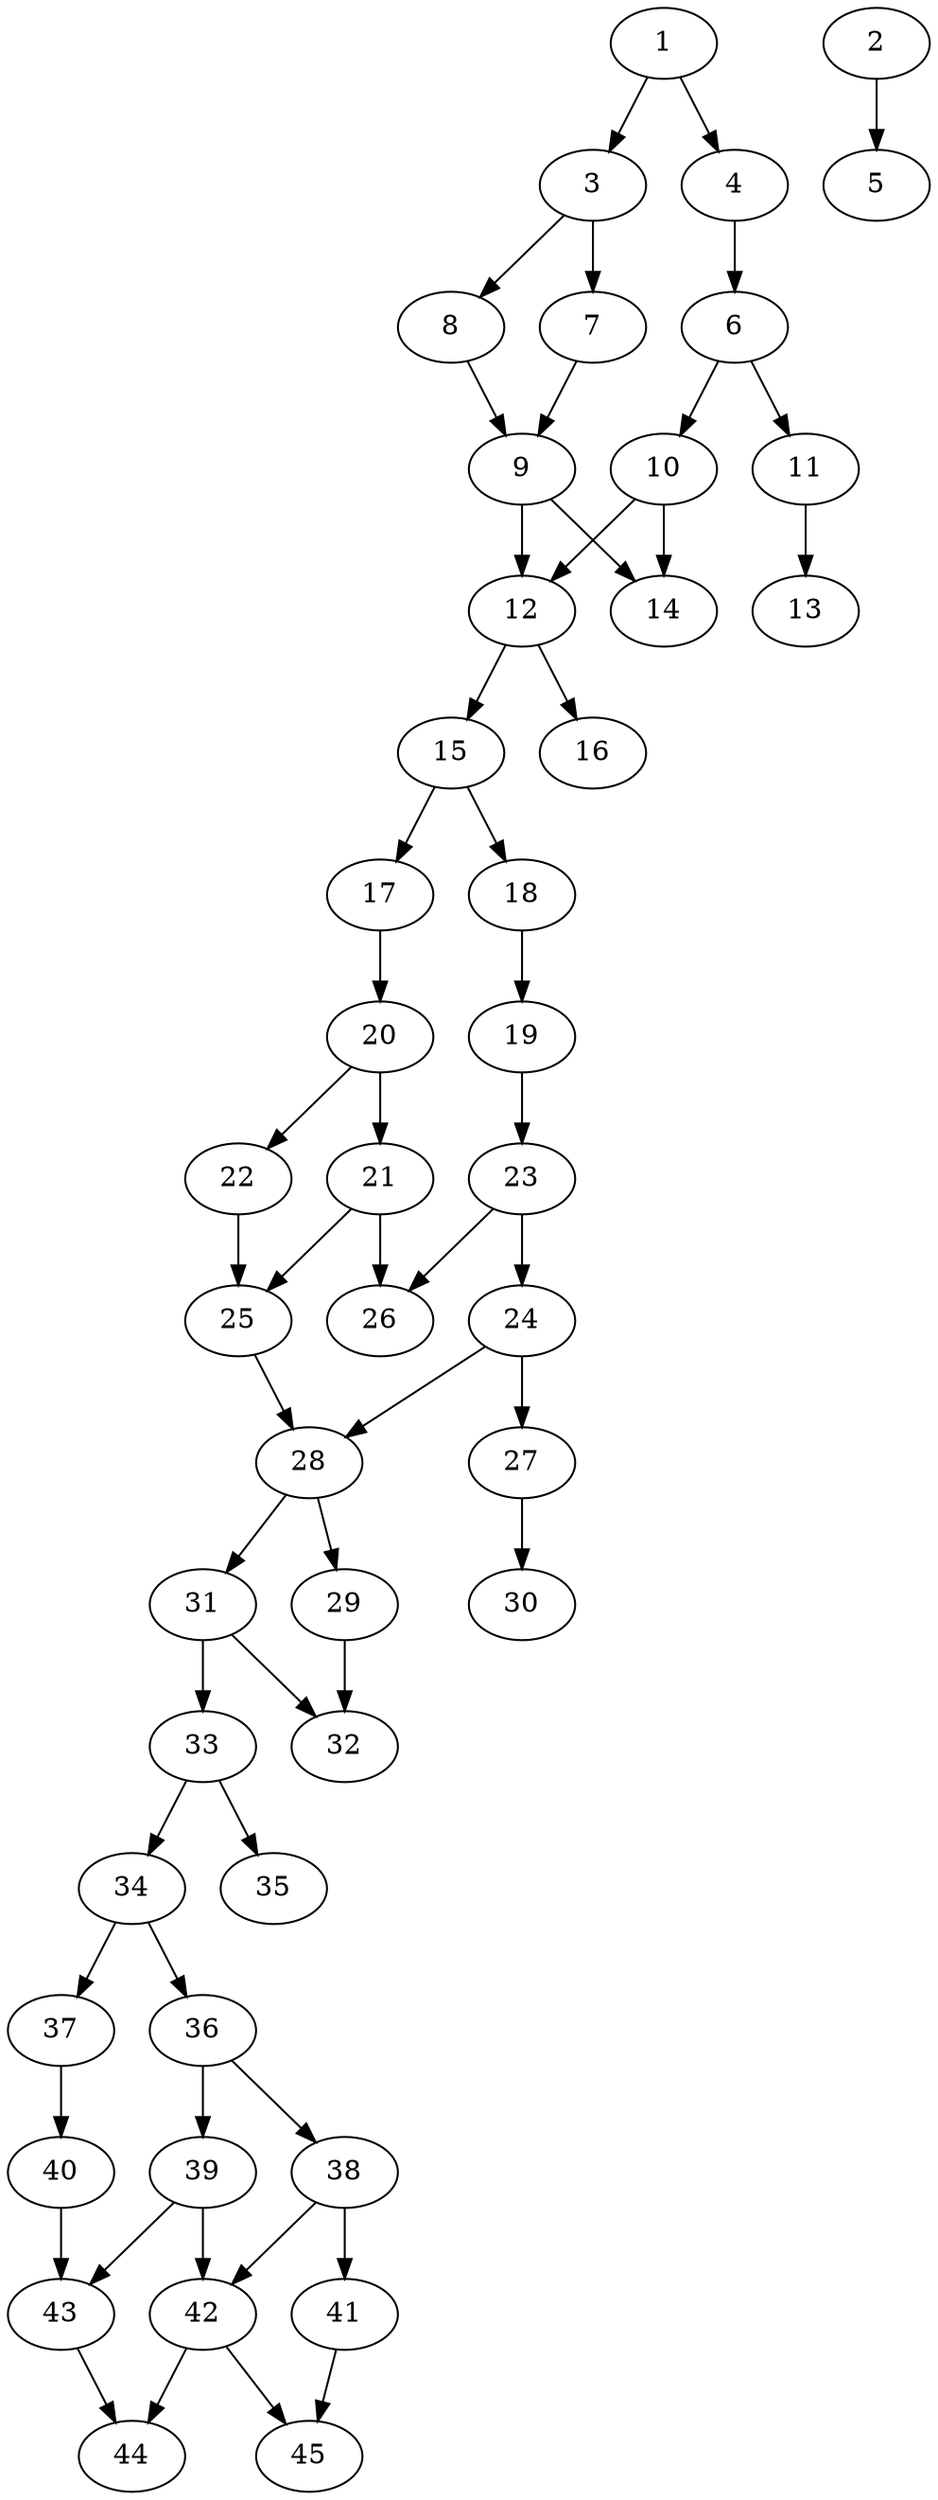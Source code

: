 // DAG automatically generated by daggen at Thu Oct  3 14:07:23 2019
// ./daggen --dot -n 45 --ccr 0.4 --fat 0.3 --regular 0.7 --density 0.5 --mindata 5242880 --maxdata 52428800 
digraph G {
  1 [size="120079360", alpha="0.05", expect_size="48031744"] 
  1 -> 3 [size ="48031744"]
  1 -> 4 [size ="48031744"]
  2 [size="124372480", alpha="0.09", expect_size="49748992"] 
  2 -> 5 [size ="49748992"]
  3 [size="38220800", alpha="0.17", expect_size="15288320"] 
  3 -> 7 [size ="15288320"]
  3 -> 8 [size ="15288320"]
  4 [size="57848320", alpha="0.06", expect_size="23139328"] 
  4 -> 6 [size ="23139328"]
  5 [size="112189440", alpha="0.04", expect_size="44875776"] 
  6 [size="57356800", alpha="0.15", expect_size="22942720"] 
  6 -> 10 [size ="22942720"]
  6 -> 11 [size ="22942720"]
  7 [size="108705280", alpha="0.04", expect_size="43482112"] 
  7 -> 9 [size ="43482112"]
  8 [size="97822720", alpha="0.09", expect_size="39129088"] 
  8 -> 9 [size ="39129088"]
  9 [size="78963200", alpha="0.18", expect_size="31585280"] 
  9 -> 12 [size ="31585280"]
  9 -> 14 [size ="31585280"]
  10 [size="100800000", alpha="0.14", expect_size="40320000"] 
  10 -> 12 [size ="40320000"]
  10 -> 14 [size ="40320000"]
  11 [size="80486400", alpha="0.01", expect_size="32194560"] 
  11 -> 13 [size ="32194560"]
  12 [size="107486720", alpha="0.11", expect_size="42994688"] 
  12 -> 15 [size ="42994688"]
  12 -> 16 [size ="42994688"]
  13 [size="41520640", alpha="0.16", expect_size="16608256"] 
  14 [size="21447680", alpha="0.04", expect_size="8579072"] 
  15 [size="57781760", alpha="0.16", expect_size="23112704"] 
  15 -> 17 [size ="23112704"]
  15 -> 18 [size ="23112704"]
  16 [size="80033280", alpha="0.05", expect_size="32013312"] 
  17 [size="51863040", alpha="0.02", expect_size="20745216"] 
  17 -> 20 [size ="20745216"]
  18 [size="74199040", alpha="0.10", expect_size="29679616"] 
  18 -> 19 [size ="29679616"]
  19 [size="124444160", alpha="0.19", expect_size="49777664"] 
  19 -> 23 [size ="49777664"]
  20 [size="110451200", alpha="0.00", expect_size="44180480"] 
  20 -> 21 [size ="44180480"]
  20 -> 22 [size ="44180480"]
  21 [size="76815360", alpha="0.19", expect_size="30726144"] 
  21 -> 25 [size ="30726144"]
  21 -> 26 [size ="30726144"]
  22 [size="80527360", alpha="0.17", expect_size="32210944"] 
  22 -> 25 [size ="32210944"]
  23 [size="26762240", alpha="0.19", expect_size="10704896"] 
  23 -> 24 [size ="10704896"]
  23 -> 26 [size ="10704896"]
  24 [size="118579200", alpha="0.09", expect_size="47431680"] 
  24 -> 27 [size ="47431680"]
  24 -> 28 [size ="47431680"]
  25 [size="22159360", alpha="0.15", expect_size="8863744"] 
  25 -> 28 [size ="8863744"]
  26 [size="116666880", alpha="0.09", expect_size="46666752"] 
  27 [size="28766720", alpha="0.19", expect_size="11506688"] 
  27 -> 30 [size ="11506688"]
  28 [size="43297280", alpha="0.04", expect_size="17318912"] 
  28 -> 29 [size ="17318912"]
  28 -> 31 [size ="17318912"]
  29 [size="104289280", alpha="0.20", expect_size="41715712"] 
  29 -> 32 [size ="41715712"]
  30 [size="101027840", alpha="0.10", expect_size="40411136"] 
  31 [size="102566400", alpha="0.12", expect_size="41026560"] 
  31 -> 32 [size ="41026560"]
  31 -> 33 [size ="41026560"]
  32 [size="97912320", alpha="0.10", expect_size="39164928"] 
  33 [size="80371200", alpha="0.13", expect_size="32148480"] 
  33 -> 34 [size ="32148480"]
  33 -> 35 [size ="32148480"]
  34 [size="75054080", alpha="0.17", expect_size="30021632"] 
  34 -> 36 [size ="30021632"]
  34 -> 37 [size ="30021632"]
  35 [size="126707200", alpha="0.09", expect_size="50682880"] 
  36 [size="98480640", alpha="0.12", expect_size="39392256"] 
  36 -> 38 [size ="39392256"]
  36 -> 39 [size ="39392256"]
  37 [size="34626560", alpha="0.02", expect_size="13850624"] 
  37 -> 40 [size ="13850624"]
  38 [size="30745600", alpha="0.02", expect_size="12298240"] 
  38 -> 41 [size ="12298240"]
  38 -> 42 [size ="12298240"]
  39 [size="53585920", alpha="0.01", expect_size="21434368"] 
  39 -> 42 [size ="21434368"]
  39 -> 43 [size ="21434368"]
  40 [size="51046400", alpha="0.16", expect_size="20418560"] 
  40 -> 43 [size ="20418560"]
  41 [size="110814720", alpha="0.03", expect_size="44325888"] 
  41 -> 45 [size ="44325888"]
  42 [size="64345600", alpha="0.00", expect_size="25738240"] 
  42 -> 44 [size ="25738240"]
  42 -> 45 [size ="25738240"]
  43 [size="123985920", alpha="0.00", expect_size="49594368"] 
  43 -> 44 [size ="49594368"]
  44 [size="82216960", alpha="0.18", expect_size="32886784"] 
  45 [size="65346560", alpha="0.18", expect_size="26138624"] 
}
